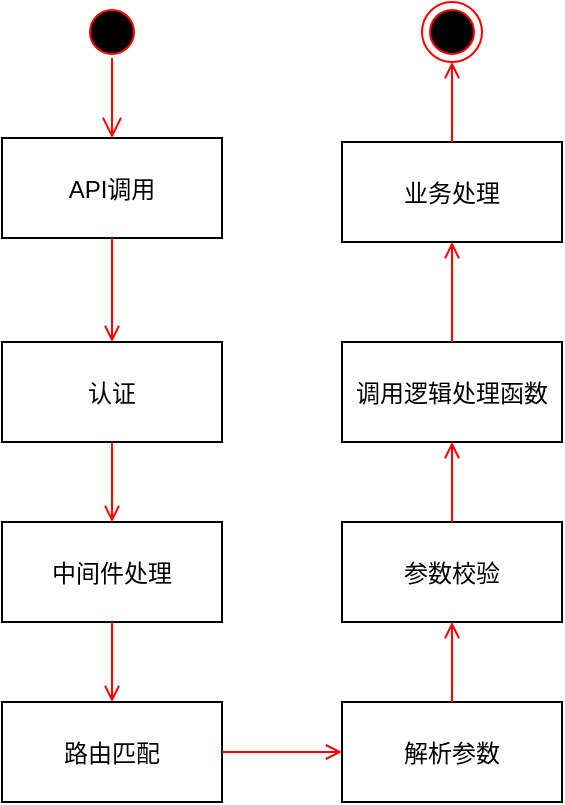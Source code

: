 <mxfile version="21.6.9" type="github">
  <diagram name="Page-1" id="e7e014a7-5840-1c2e-5031-d8a46d1fe8dd">
    <mxGraphModel dx="1546" dy="739" grid="1" gridSize="10" guides="1" tooltips="1" connect="1" arrows="1" fold="1" page="1" pageScale="1" pageWidth="1169" pageHeight="826" background="none" math="0" shadow="0">
      <root>
        <mxCell id="0" />
        <mxCell id="1" parent="0" />
        <mxCell id="6" value="" style="edgeStyle=elbowEdgeStyle;elbow=horizontal;verticalAlign=bottom;endArrow=open;endSize=8;strokeColor=#FF0000;endFill=1;rounded=0" parent="1" target="7" edge="1">
          <mxGeometry x="264.5" y="168" as="geometry">
            <mxPoint x="325" y="208" as="targetPoint" />
            <mxPoint x="325" y="168" as="sourcePoint" />
          </mxGeometry>
        </mxCell>
        <mxCell id="7" value="API调用" style="" parent="1" vertex="1">
          <mxGeometry x="270" y="208" width="110" height="50" as="geometry" />
        </mxCell>
        <mxCell id="8" value="认证" style="" parent="1" vertex="1">
          <mxGeometry x="270" y="310" width="110" height="50" as="geometry" />
        </mxCell>
        <mxCell id="9" value="" style="endArrow=open;strokeColor=#FF0000;endFill=1;rounded=0" parent="1" source="7" target="8" edge="1">
          <mxGeometry relative="1" as="geometry" />
        </mxCell>
        <mxCell id="10" value="中间件处理" style="" parent="1" vertex="1">
          <mxGeometry x="270" y="400" width="110" height="50" as="geometry" />
        </mxCell>
        <mxCell id="11" value="" style="endArrow=open;strokeColor=#FF0000;endFill=1;rounded=0" parent="1" source="8" target="10" edge="1">
          <mxGeometry relative="1" as="geometry" />
        </mxCell>
        <mxCell id="l-BIrwG7eGelGZkbzb5W-41" value="" style="ellipse;shape=startState;fillColor=#000000;strokeColor=#ff0000;" vertex="1" parent="1">
          <mxGeometry x="310" y="140" width="30" height="30" as="geometry" />
        </mxCell>
        <mxCell id="l-BIrwG7eGelGZkbzb5W-42" value="路由匹配" style="" vertex="1" parent="1">
          <mxGeometry x="270" y="490" width="110" height="50" as="geometry" />
        </mxCell>
        <mxCell id="l-BIrwG7eGelGZkbzb5W-43" value="解析参数" style="" vertex="1" parent="1">
          <mxGeometry x="440" y="490" width="110" height="50" as="geometry" />
        </mxCell>
        <mxCell id="l-BIrwG7eGelGZkbzb5W-44" value="参数校验" style="" vertex="1" parent="1">
          <mxGeometry x="440" y="400" width="110" height="50" as="geometry" />
        </mxCell>
        <mxCell id="l-BIrwG7eGelGZkbzb5W-45" value="调用逻辑处理函数" style="" vertex="1" parent="1">
          <mxGeometry x="440" y="310" width="110" height="50" as="geometry" />
        </mxCell>
        <mxCell id="l-BIrwG7eGelGZkbzb5W-46" value="业务处理" style="" vertex="1" parent="1">
          <mxGeometry x="440" y="210" width="110" height="50" as="geometry" />
        </mxCell>
        <mxCell id="l-BIrwG7eGelGZkbzb5W-47" value="" style="ellipse;html=1;shape=endState;fillColor=#000000;strokeColor=#ff0000;" vertex="1" parent="1">
          <mxGeometry x="480" y="140" width="30" height="30" as="geometry" />
        </mxCell>
        <mxCell id="l-BIrwG7eGelGZkbzb5W-48" value="" style="endArrow=open;strokeColor=#FF0000;endFill=1;rounded=0;entryX=0.5;entryY=0;entryDx=0;entryDy=0;exitX=0.5;exitY=1;exitDx=0;exitDy=0;" edge="1" parent="1" source="10" target="l-BIrwG7eGelGZkbzb5W-42">
          <mxGeometry relative="1" as="geometry">
            <mxPoint x="335" y="370" as="sourcePoint" />
            <mxPoint x="335" y="410" as="targetPoint" />
          </mxGeometry>
        </mxCell>
        <mxCell id="l-BIrwG7eGelGZkbzb5W-49" value="" style="endArrow=open;strokeColor=#FF0000;endFill=1;rounded=0;exitX=1;exitY=0.5;exitDx=0;exitDy=0;entryX=0;entryY=0.5;entryDx=0;entryDy=0;" edge="1" parent="1" source="l-BIrwG7eGelGZkbzb5W-42" target="l-BIrwG7eGelGZkbzb5W-43">
          <mxGeometry relative="1" as="geometry">
            <mxPoint x="345" y="380" as="sourcePoint" />
            <mxPoint x="345" y="420" as="targetPoint" />
          </mxGeometry>
        </mxCell>
        <mxCell id="l-BIrwG7eGelGZkbzb5W-50" value="" style="endArrow=open;strokeColor=#FF0000;endFill=1;rounded=0;exitX=0.5;exitY=0;exitDx=0;exitDy=0;entryX=0.5;entryY=1;entryDx=0;entryDy=0;" edge="1" parent="1" source="l-BIrwG7eGelGZkbzb5W-43" target="l-BIrwG7eGelGZkbzb5W-44">
          <mxGeometry relative="1" as="geometry">
            <mxPoint x="355" y="390" as="sourcePoint" />
            <mxPoint x="355" y="430" as="targetPoint" />
          </mxGeometry>
        </mxCell>
        <mxCell id="l-BIrwG7eGelGZkbzb5W-51" value="" style="endArrow=open;strokeColor=#FF0000;endFill=1;rounded=0;exitX=0.5;exitY=0;exitDx=0;exitDy=0;entryX=0.5;entryY=1;entryDx=0;entryDy=0;" edge="1" parent="1" source="l-BIrwG7eGelGZkbzb5W-44" target="l-BIrwG7eGelGZkbzb5W-45">
          <mxGeometry relative="1" as="geometry">
            <mxPoint x="365" y="400" as="sourcePoint" />
            <mxPoint x="365" y="440" as="targetPoint" />
          </mxGeometry>
        </mxCell>
        <mxCell id="l-BIrwG7eGelGZkbzb5W-52" value="" style="endArrow=open;strokeColor=#FF0000;endFill=1;rounded=0;exitX=0.5;exitY=0;exitDx=0;exitDy=0;entryX=0.5;entryY=1;entryDx=0;entryDy=0;" edge="1" parent="1" source="l-BIrwG7eGelGZkbzb5W-45" target="l-BIrwG7eGelGZkbzb5W-46">
          <mxGeometry relative="1" as="geometry">
            <mxPoint x="375" y="410" as="sourcePoint" />
            <mxPoint x="375" y="450" as="targetPoint" />
          </mxGeometry>
        </mxCell>
        <mxCell id="l-BIrwG7eGelGZkbzb5W-53" value="" style="endArrow=open;strokeColor=#FF0000;endFill=1;rounded=0;exitX=0.5;exitY=0;exitDx=0;exitDy=0;entryX=0.5;entryY=1;entryDx=0;entryDy=0;" edge="1" parent="1" source="l-BIrwG7eGelGZkbzb5W-46" target="l-BIrwG7eGelGZkbzb5W-47">
          <mxGeometry relative="1" as="geometry">
            <mxPoint x="385" y="420" as="sourcePoint" />
            <mxPoint x="385" y="460" as="targetPoint" />
          </mxGeometry>
        </mxCell>
      </root>
    </mxGraphModel>
  </diagram>
</mxfile>
